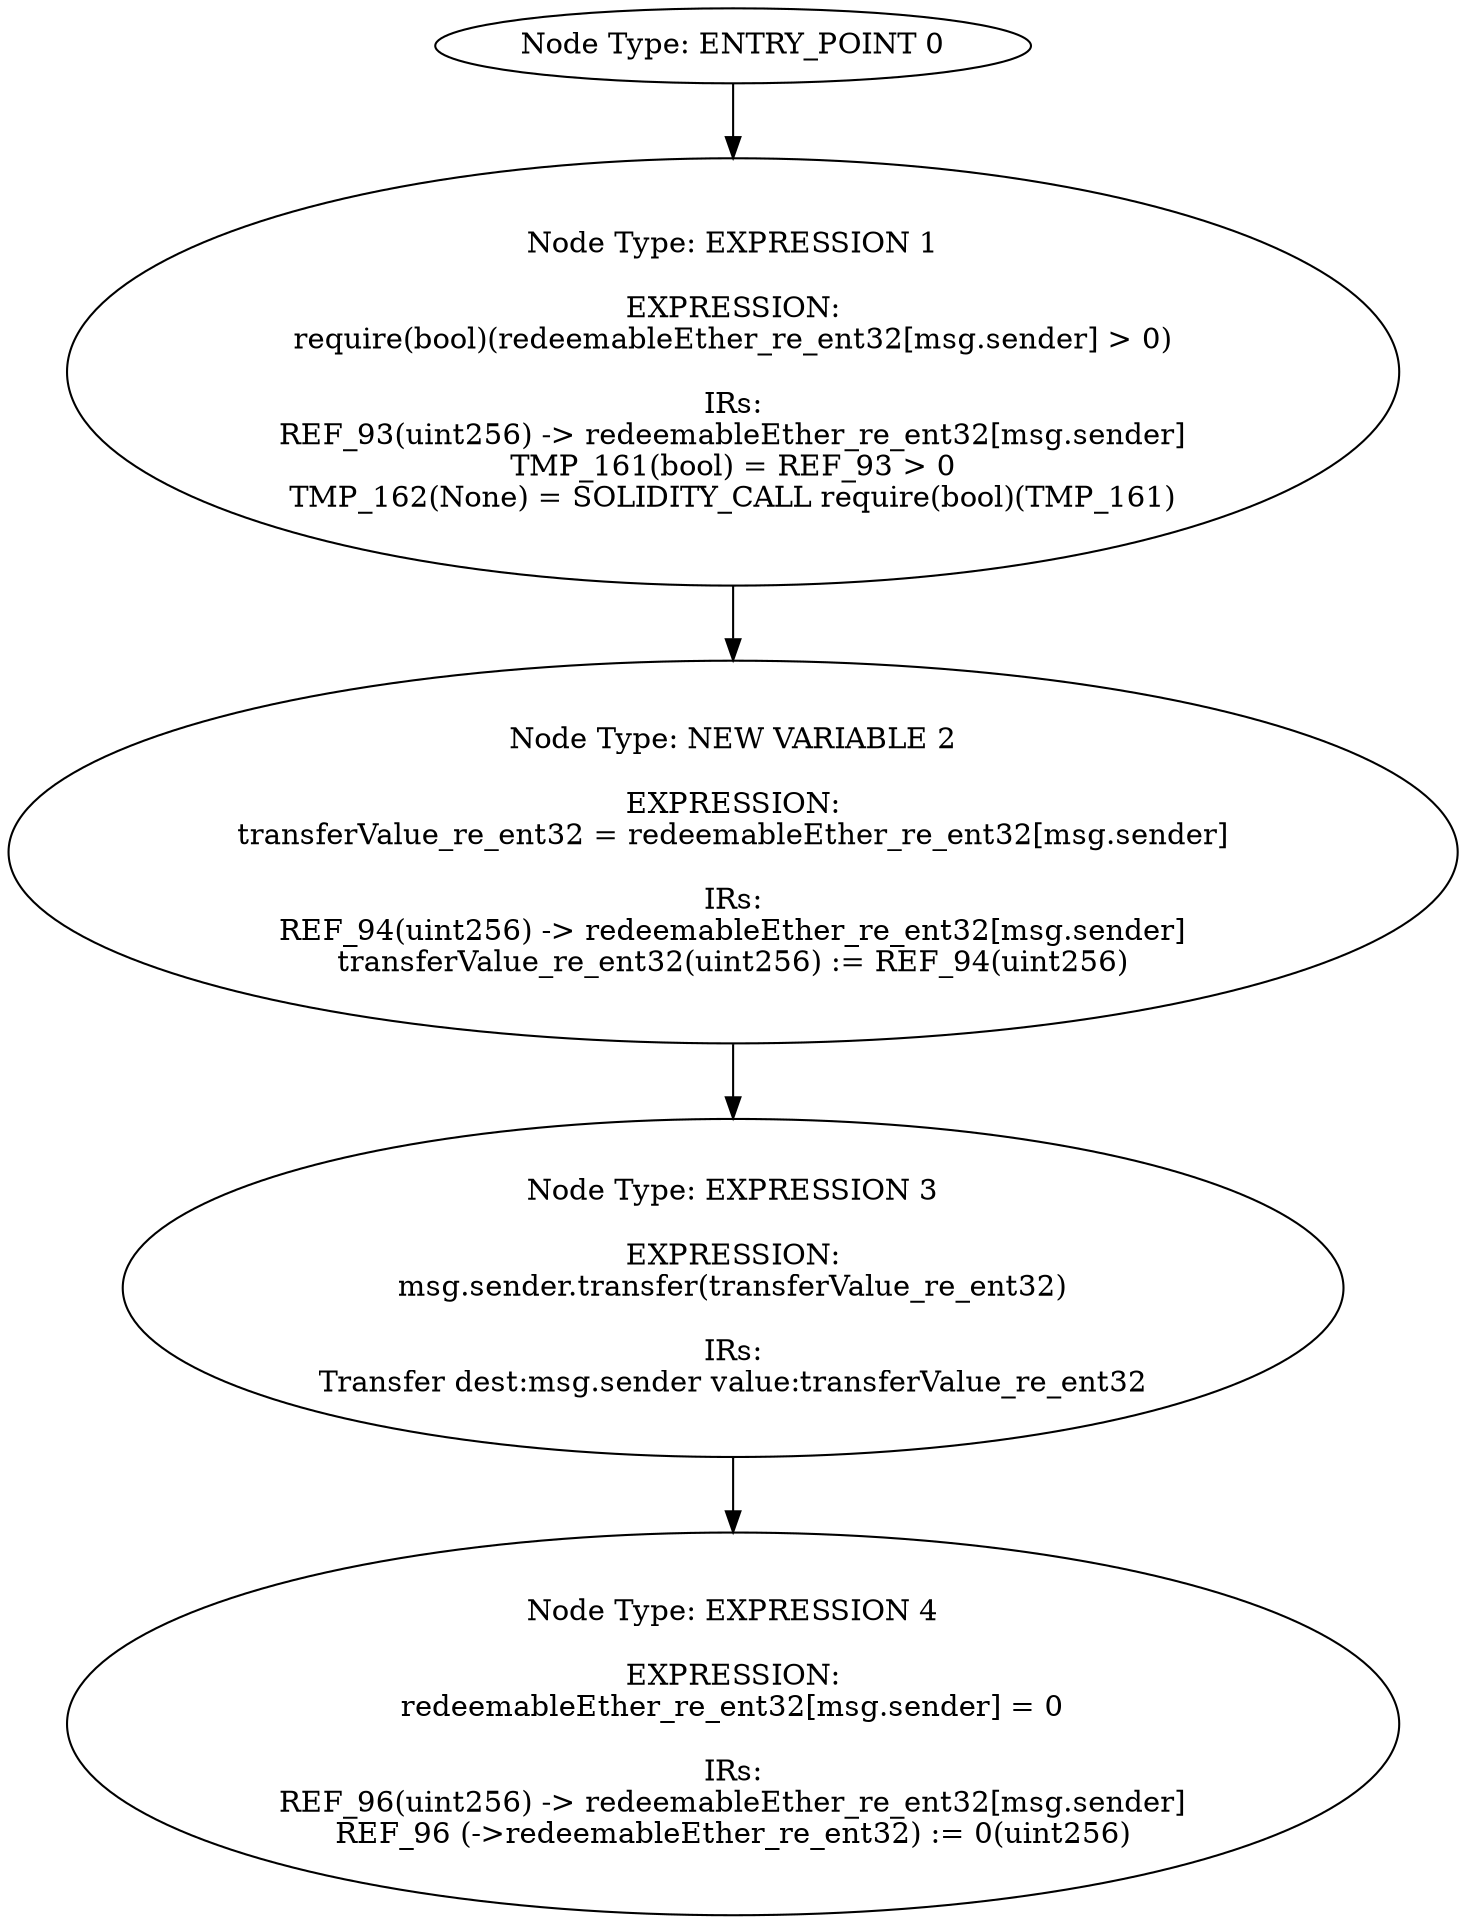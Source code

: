 digraph{
0[label="Node Type: ENTRY_POINT 0
"];
0->1;
1[label="Node Type: EXPRESSION 1

EXPRESSION:
require(bool)(redeemableEther_re_ent32[msg.sender] > 0)

IRs:
REF_93(uint256) -> redeemableEther_re_ent32[msg.sender]
TMP_161(bool) = REF_93 > 0
TMP_162(None) = SOLIDITY_CALL require(bool)(TMP_161)"];
1->2;
2[label="Node Type: NEW VARIABLE 2

EXPRESSION:
transferValue_re_ent32 = redeemableEther_re_ent32[msg.sender]

IRs:
REF_94(uint256) -> redeemableEther_re_ent32[msg.sender]
transferValue_re_ent32(uint256) := REF_94(uint256)"];
2->3;
3[label="Node Type: EXPRESSION 3

EXPRESSION:
msg.sender.transfer(transferValue_re_ent32)

IRs:
Transfer dest:msg.sender value:transferValue_re_ent32"];
3->4;
4[label="Node Type: EXPRESSION 4

EXPRESSION:
redeemableEther_re_ent32[msg.sender] = 0

IRs:
REF_96(uint256) -> redeemableEther_re_ent32[msg.sender]
REF_96 (->redeemableEther_re_ent32) := 0(uint256)"];
}
